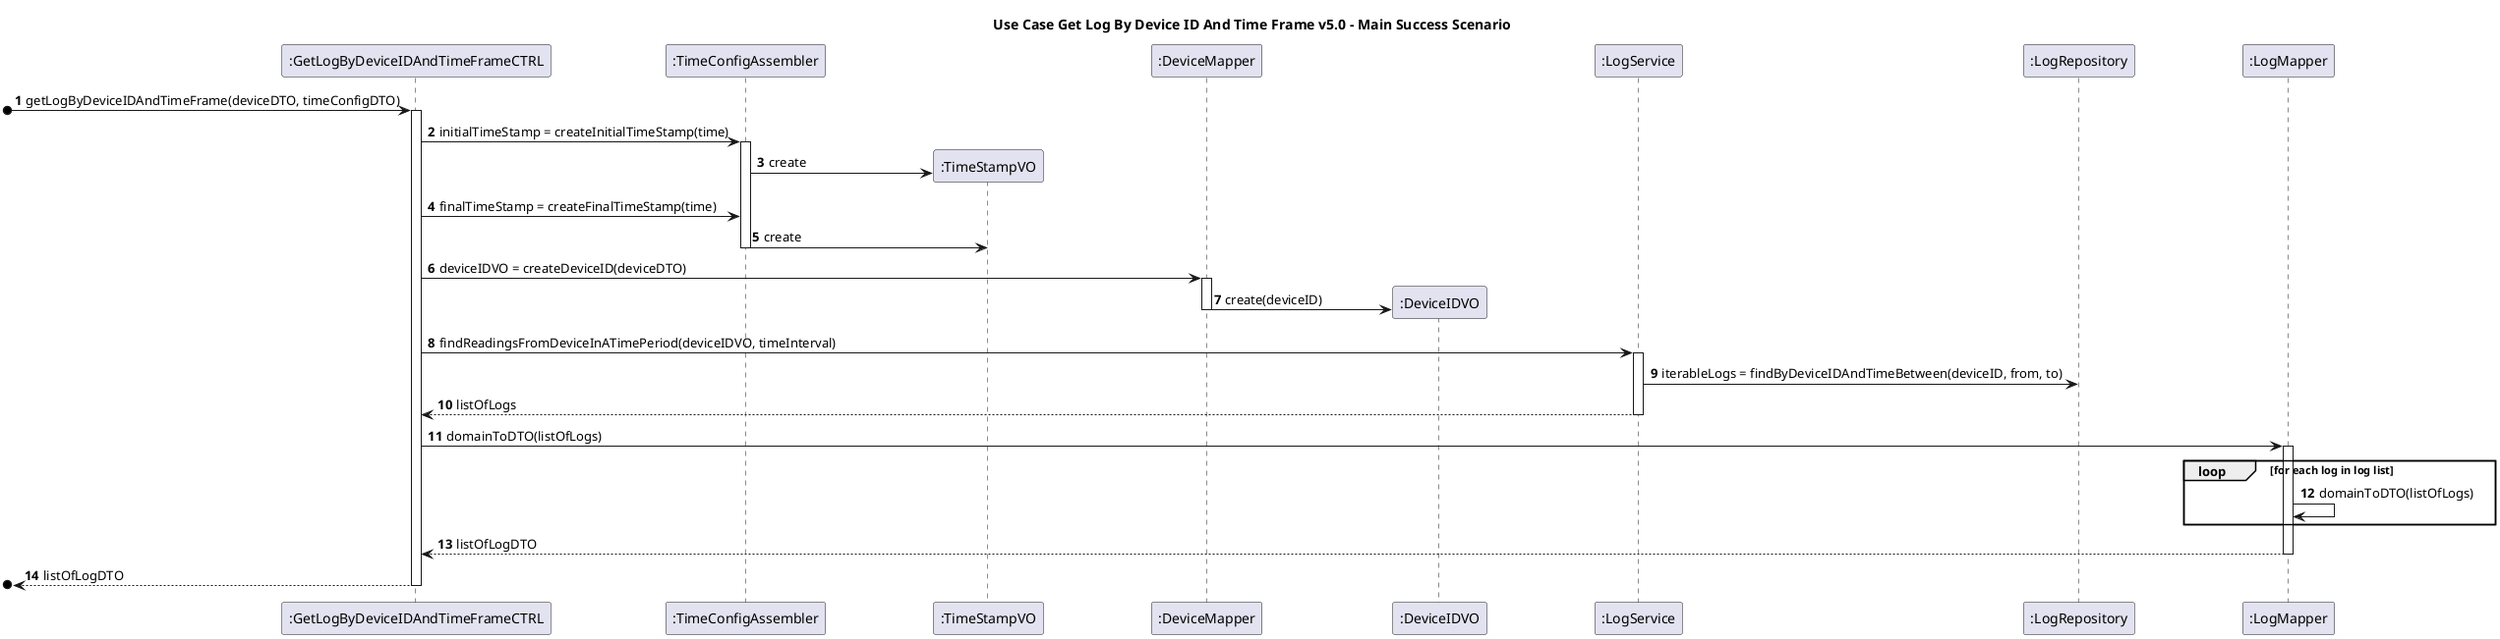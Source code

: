 @startuml

skinparam ParticipantPadding 50
autonumber
title Use Case Get Log By Device ID And Time Frame v5.0 - Main Success Scenario

participant ":GetLogByDeviceIDAndTimeFrameCTRL" as C
participant ":TimeConfigAssembler" as TCA
participant ":TimeStampVO" as TSV
participant ":DeviceMapper" as DM
participant ":DeviceIDVO" as DIV
participant ":LogService" as LS
participant ":LogRepository" as LR
participant ":LogMapper" as LM

[o-> C : getLogByDeviceIDAndTimeFrame(deviceDTO, timeConfigDTO)
activate C

C -> TCA : initialTimeStamp = createInitialTimeStamp(time)
activate TCA
create TSV
TCA -> TSV : create



C -> TCA : finalTimeStamp = createFinalTimeStamp(time)
TCA -> TSV : create

deactivate TCA

C -> DM  : deviceIDVO = createDeviceID(deviceDTO)
activate DM
DM -> DIV** : create(deviceID)

deactivate DM

C -> LS : findReadingsFromDeviceInATimePeriod(deviceIDVO, timeInterval)
activate LS

LS -> LR : iterableLogs = findByDeviceIDAndTimeBetween(deviceID, from, to)
LS --> C : listOfLogs
deactivate LS

C -> LM : domainToDTO(listOfLogs)
activate LM
loop for each log in log list
    LM -> LM : domainToDTO(listOfLogs)
end loop

LM --> C : listOfLogDTO
deactivate LM

[o<-- C : listOfLogDTO
deactivate C

@enduml